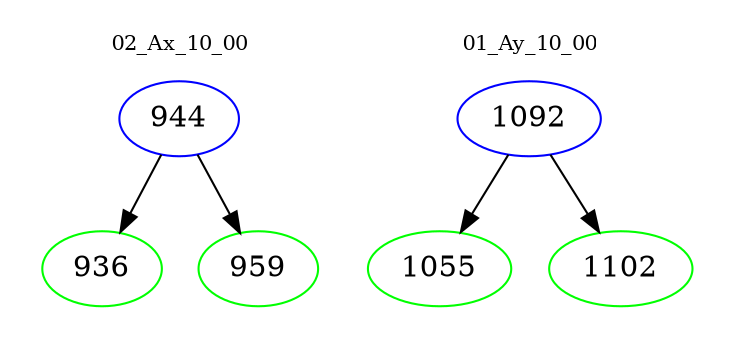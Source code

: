 digraph{
subgraph cluster_0 {
color = white
label = "02_Ax_10_00";
fontsize=10;
T0_944 [label="944", color="blue"]
T0_944 -> T0_936 [color="black"]
T0_936 [label="936", color="green"]
T0_944 -> T0_959 [color="black"]
T0_959 [label="959", color="green"]
}
subgraph cluster_1 {
color = white
label = "01_Ay_10_00";
fontsize=10;
T1_1092 [label="1092", color="blue"]
T1_1092 -> T1_1055 [color="black"]
T1_1055 [label="1055", color="green"]
T1_1092 -> T1_1102 [color="black"]
T1_1102 [label="1102", color="green"]
}
}
